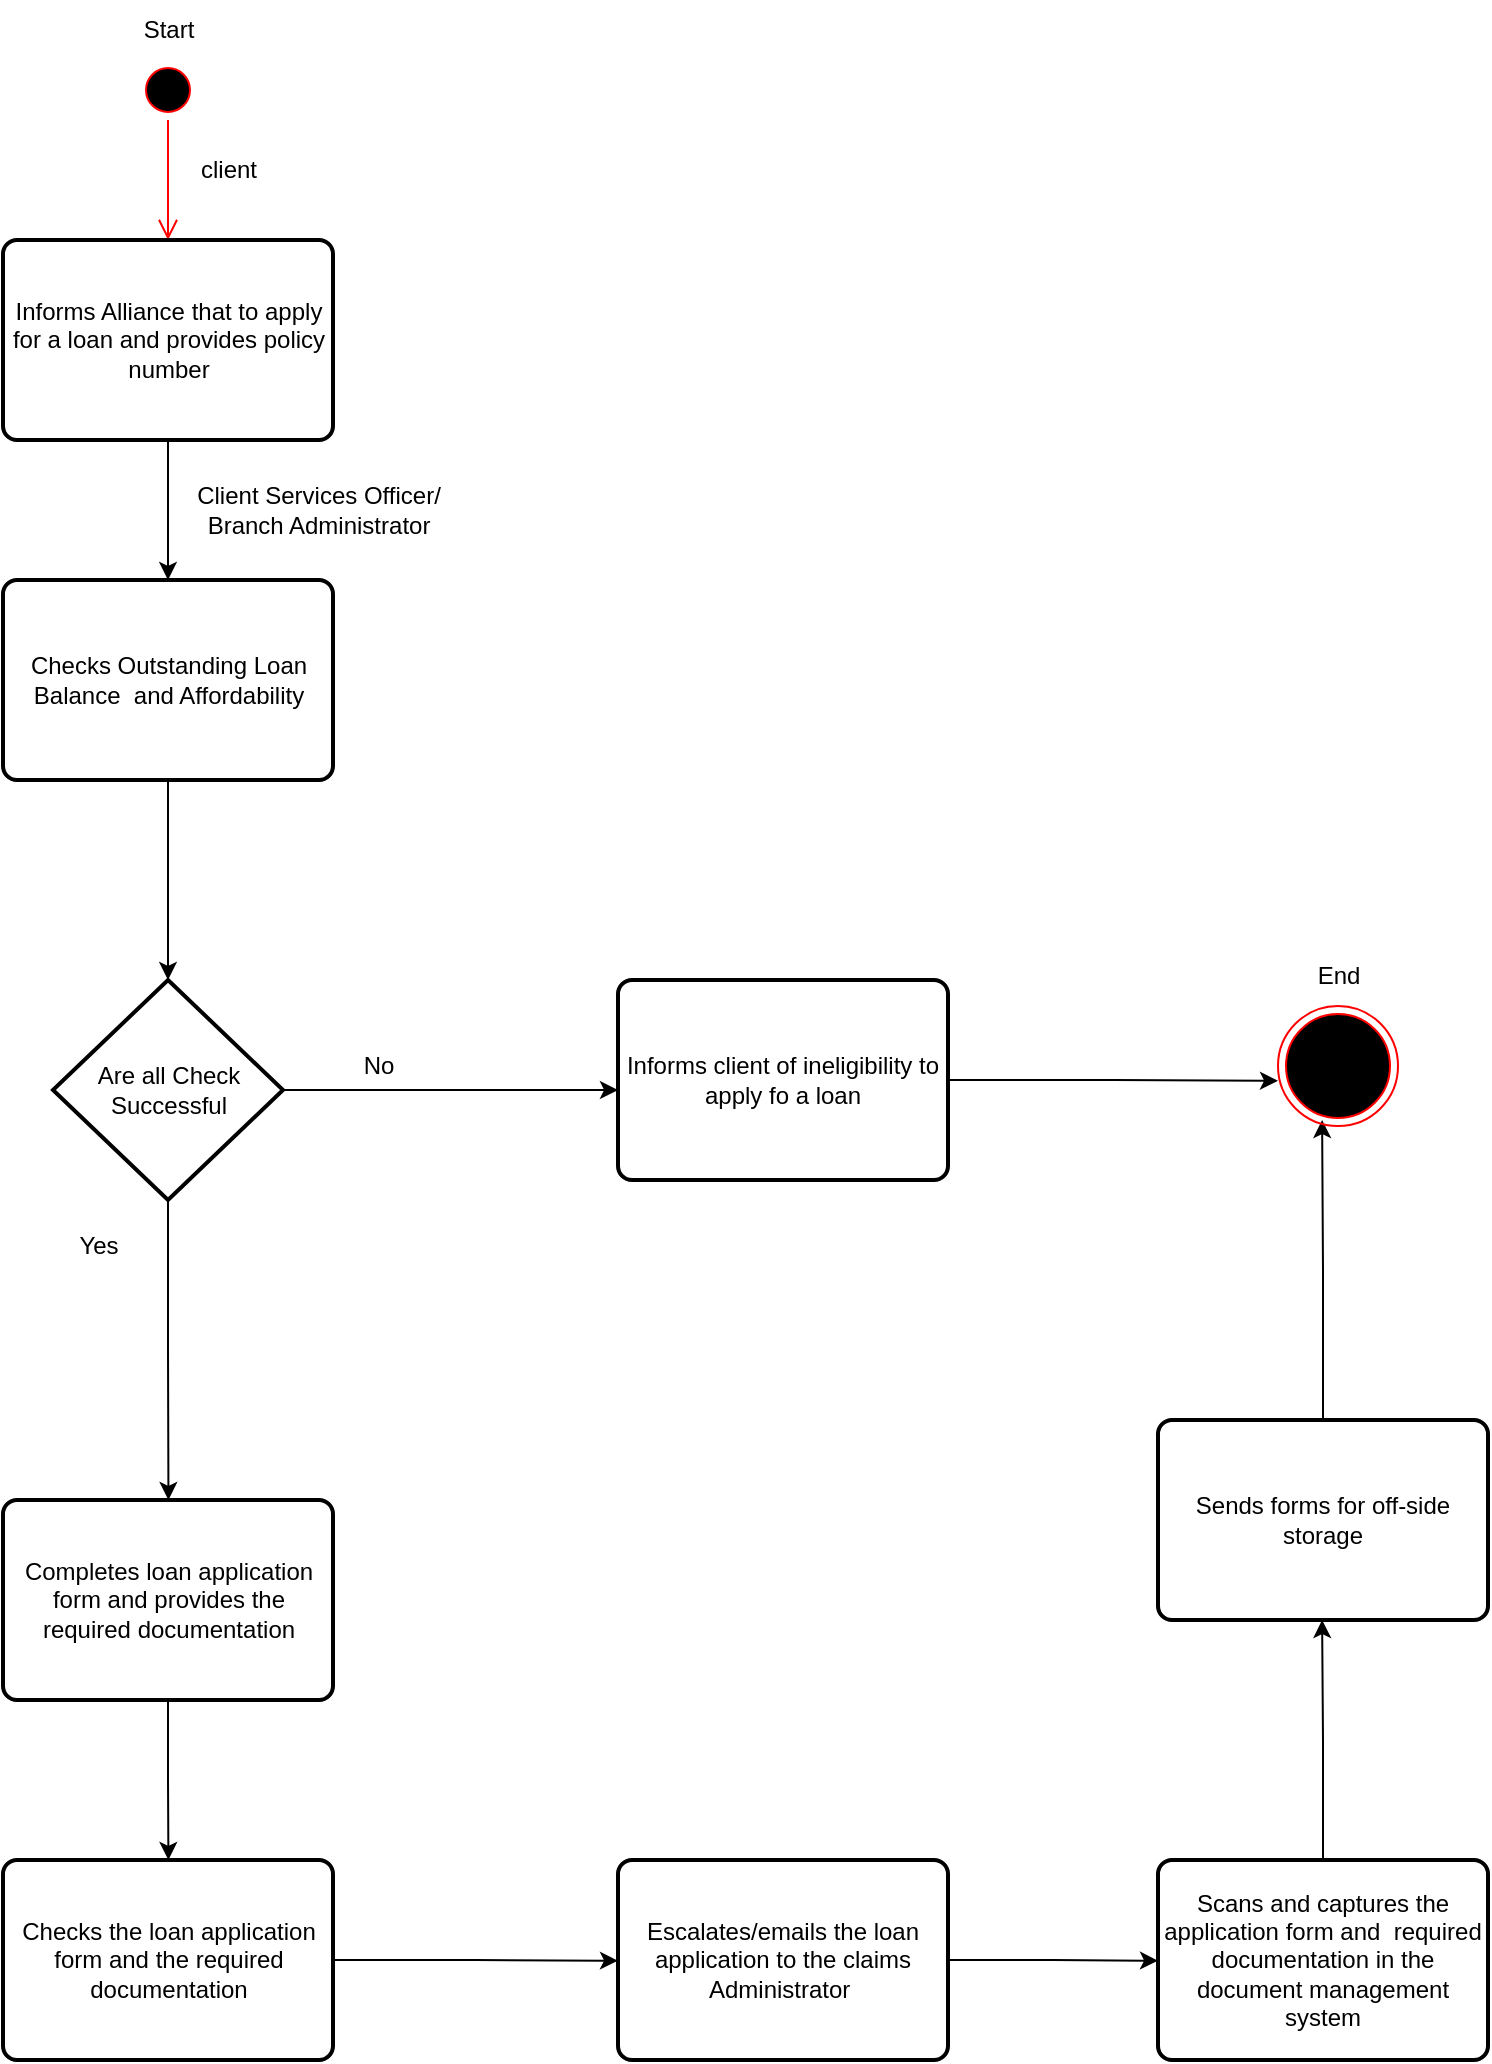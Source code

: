 <mxfile version="24.7.12">
  <diagram name="Page-1" id="4up6E8fk-rW87Etry3SX">
    <mxGraphModel dx="1509" dy="777" grid="1" gridSize="10" guides="1" tooltips="1" connect="1" arrows="1" fold="1" page="1" pageScale="1" pageWidth="3300" pageHeight="4681" math="0" shadow="0">
      <root>
        <mxCell id="0" />
        <mxCell id="1" parent="0" />
        <mxCell id="cUvGrPuTZkt3ut1KqYVi-1" value="" style="ellipse;html=1;shape=startState;fillColor=#000000;strokeColor=#ff0000;" vertex="1" parent="1">
          <mxGeometry x="740" y="100" width="30" height="30" as="geometry" />
        </mxCell>
        <mxCell id="cUvGrPuTZkt3ut1KqYVi-2" value="" style="edgeStyle=orthogonalEdgeStyle;html=1;verticalAlign=bottom;endArrow=open;endSize=8;strokeColor=#ff0000;rounded=0;" edge="1" source="cUvGrPuTZkt3ut1KqYVi-1" parent="1">
          <mxGeometry relative="1" as="geometry">
            <mxPoint x="755" y="190" as="targetPoint" />
          </mxGeometry>
        </mxCell>
        <mxCell id="cUvGrPuTZkt3ut1KqYVi-3" value="Start" style="text;html=1;align=center;verticalAlign=middle;resizable=0;points=[];autosize=1;strokeColor=none;fillColor=none;" vertex="1" parent="1">
          <mxGeometry x="730" y="70" width="50" height="30" as="geometry" />
        </mxCell>
        <mxCell id="cUvGrPuTZkt3ut1KqYVi-6" style="edgeStyle=orthogonalEdgeStyle;rounded=0;orthogonalLoop=1;jettySize=auto;html=1;exitX=0.5;exitY=1;exitDx=0;exitDy=0;" edge="1" parent="1" source="cUvGrPuTZkt3ut1KqYVi-4">
          <mxGeometry relative="1" as="geometry">
            <mxPoint x="755" y="360" as="targetPoint" />
          </mxGeometry>
        </mxCell>
        <mxCell id="cUvGrPuTZkt3ut1KqYVi-4" value="Informs Alliance that to apply for a loan and provides policy number" style="rounded=1;whiteSpace=wrap;html=1;absoluteArcSize=1;arcSize=14;strokeWidth=2;" vertex="1" parent="1">
          <mxGeometry x="672.5" y="190" width="165" height="100" as="geometry" />
        </mxCell>
        <mxCell id="cUvGrPuTZkt3ut1KqYVi-5" value="client" style="text;html=1;align=center;verticalAlign=middle;resizable=0;points=[];autosize=1;strokeColor=none;fillColor=none;" vertex="1" parent="1">
          <mxGeometry x="760" y="140" width="50" height="30" as="geometry" />
        </mxCell>
        <mxCell id="cUvGrPuTZkt3ut1KqYVi-7" value="Client Services Officer/&lt;br&gt;Branch Administrator" style="text;html=1;align=center;verticalAlign=middle;resizable=0;points=[];autosize=1;strokeColor=none;fillColor=none;" vertex="1" parent="1">
          <mxGeometry x="755" y="305" width="150" height="40" as="geometry" />
        </mxCell>
        <mxCell id="cUvGrPuTZkt3ut1KqYVi-9" style="edgeStyle=orthogonalEdgeStyle;rounded=0;orthogonalLoop=1;jettySize=auto;html=1;exitX=0.5;exitY=1;exitDx=0;exitDy=0;" edge="1" parent="1" source="cUvGrPuTZkt3ut1KqYVi-8">
          <mxGeometry relative="1" as="geometry">
            <mxPoint x="755" y="560" as="targetPoint" />
          </mxGeometry>
        </mxCell>
        <mxCell id="cUvGrPuTZkt3ut1KqYVi-8" value="Checks Outstanding Loan Balance&amp;nbsp; and Affordability" style="rounded=1;whiteSpace=wrap;html=1;absoluteArcSize=1;arcSize=14;strokeWidth=2;" vertex="1" parent="1">
          <mxGeometry x="672.5" y="360" width="165" height="100" as="geometry" />
        </mxCell>
        <mxCell id="cUvGrPuTZkt3ut1KqYVi-11" style="edgeStyle=orthogonalEdgeStyle;rounded=0;orthogonalLoop=1;jettySize=auto;html=1;exitX=1;exitY=0.5;exitDx=0;exitDy=0;exitPerimeter=0;" edge="1" parent="1" source="cUvGrPuTZkt3ut1KqYVi-10">
          <mxGeometry relative="1" as="geometry">
            <mxPoint x="980" y="615" as="targetPoint" />
          </mxGeometry>
        </mxCell>
        <mxCell id="cUvGrPuTZkt3ut1KqYVi-12" style="edgeStyle=orthogonalEdgeStyle;rounded=0;orthogonalLoop=1;jettySize=auto;html=1;exitX=0.5;exitY=1;exitDx=0;exitDy=0;exitPerimeter=0;" edge="1" parent="1" source="cUvGrPuTZkt3ut1KqYVi-10">
          <mxGeometry relative="1" as="geometry">
            <mxPoint x="755.222" y="820" as="targetPoint" />
          </mxGeometry>
        </mxCell>
        <mxCell id="cUvGrPuTZkt3ut1KqYVi-10" value="Are all Check Successful" style="strokeWidth=2;html=1;shape=mxgraph.flowchart.decision;whiteSpace=wrap;" vertex="1" parent="1">
          <mxGeometry x="697.5" y="560" width="115" height="110" as="geometry" />
        </mxCell>
        <mxCell id="cUvGrPuTZkt3ut1KqYVi-13" value="Yes" style="text;html=1;align=center;verticalAlign=middle;resizable=0;points=[];autosize=1;strokeColor=none;fillColor=none;" vertex="1" parent="1">
          <mxGeometry x="700" y="678" width="40" height="30" as="geometry" />
        </mxCell>
        <mxCell id="cUvGrPuTZkt3ut1KqYVi-14" value="No" style="text;html=1;align=center;verticalAlign=middle;resizable=0;points=[];autosize=1;strokeColor=none;fillColor=none;" vertex="1" parent="1">
          <mxGeometry x="840" y="588" width="40" height="30" as="geometry" />
        </mxCell>
        <mxCell id="cUvGrPuTZkt3ut1KqYVi-27" style="edgeStyle=orthogonalEdgeStyle;rounded=0;orthogonalLoop=1;jettySize=auto;html=1;exitX=1;exitY=0.5;exitDx=0;exitDy=0;" edge="1" parent="1" source="cUvGrPuTZkt3ut1KqYVi-15">
          <mxGeometry relative="1" as="geometry">
            <mxPoint x="1310" y="610.368" as="targetPoint" />
          </mxGeometry>
        </mxCell>
        <mxCell id="cUvGrPuTZkt3ut1KqYVi-15" value="Informs client of ineligibility to apply fo a loan" style="rounded=1;whiteSpace=wrap;html=1;absoluteArcSize=1;arcSize=14;strokeWidth=2;" vertex="1" parent="1">
          <mxGeometry x="980" y="560" width="165" height="100" as="geometry" />
        </mxCell>
        <mxCell id="cUvGrPuTZkt3ut1KqYVi-18" style="edgeStyle=orthogonalEdgeStyle;rounded=0;orthogonalLoop=1;jettySize=auto;html=1;exitX=0.5;exitY=1;exitDx=0;exitDy=0;" edge="1" parent="1" source="cUvGrPuTZkt3ut1KqYVi-17">
          <mxGeometry relative="1" as="geometry">
            <mxPoint x="755.211" y="1000" as="targetPoint" />
          </mxGeometry>
        </mxCell>
        <mxCell id="cUvGrPuTZkt3ut1KqYVi-17" value="Completes loan application form and provides the required documentation" style="rounded=1;whiteSpace=wrap;html=1;absoluteArcSize=1;arcSize=14;strokeWidth=2;" vertex="1" parent="1">
          <mxGeometry x="672.5" y="820" width="165" height="100" as="geometry" />
        </mxCell>
        <mxCell id="cUvGrPuTZkt3ut1KqYVi-21" style="edgeStyle=orthogonalEdgeStyle;rounded=0;orthogonalLoop=1;jettySize=auto;html=1;exitX=1;exitY=0.5;exitDx=0;exitDy=0;" edge="1" parent="1" source="cUvGrPuTZkt3ut1KqYVi-19">
          <mxGeometry relative="1" as="geometry">
            <mxPoint x="980" y="1050.368" as="targetPoint" />
          </mxGeometry>
        </mxCell>
        <mxCell id="cUvGrPuTZkt3ut1KqYVi-19" value="Checks the loan application form and the required documentation" style="rounded=1;whiteSpace=wrap;html=1;absoluteArcSize=1;arcSize=14;strokeWidth=2;" vertex="1" parent="1">
          <mxGeometry x="672.5" y="1000" width="165" height="100" as="geometry" />
        </mxCell>
        <mxCell id="cUvGrPuTZkt3ut1KqYVi-22" style="edgeStyle=orthogonalEdgeStyle;rounded=0;orthogonalLoop=1;jettySize=auto;html=1;exitX=1;exitY=0.5;exitDx=0;exitDy=0;" edge="1" parent="1" source="cUvGrPuTZkt3ut1KqYVi-20">
          <mxGeometry relative="1" as="geometry">
            <mxPoint x="1250" y="1050.368" as="targetPoint" />
          </mxGeometry>
        </mxCell>
        <mxCell id="cUvGrPuTZkt3ut1KqYVi-20" value="Escalates/emails the loan application to the claims Administrator&amp;nbsp;" style="rounded=1;whiteSpace=wrap;html=1;absoluteArcSize=1;arcSize=14;strokeWidth=2;" vertex="1" parent="1">
          <mxGeometry x="980" y="1000" width="165" height="100" as="geometry" />
        </mxCell>
        <mxCell id="cUvGrPuTZkt3ut1KqYVi-24" style="edgeStyle=orthogonalEdgeStyle;rounded=0;orthogonalLoop=1;jettySize=auto;html=1;exitX=0.5;exitY=0;exitDx=0;exitDy=0;" edge="1" parent="1" source="cUvGrPuTZkt3ut1KqYVi-23">
          <mxGeometry relative="1" as="geometry">
            <mxPoint x="1332.053" y="880" as="targetPoint" />
          </mxGeometry>
        </mxCell>
        <mxCell id="cUvGrPuTZkt3ut1KqYVi-23" value="Scans and captures the application form and&amp;nbsp; required documentation in the document management system" style="rounded=1;whiteSpace=wrap;html=1;absoluteArcSize=1;arcSize=14;strokeWidth=2;" vertex="1" parent="1">
          <mxGeometry x="1250" y="1000" width="165" height="100" as="geometry" />
        </mxCell>
        <mxCell id="cUvGrPuTZkt3ut1KqYVi-26" style="edgeStyle=orthogonalEdgeStyle;rounded=0;orthogonalLoop=1;jettySize=auto;html=1;exitX=0.5;exitY=0;exitDx=0;exitDy=0;" edge="1" parent="1" source="cUvGrPuTZkt3ut1KqYVi-25">
          <mxGeometry relative="1" as="geometry">
            <mxPoint x="1332.053" y="630" as="targetPoint" />
          </mxGeometry>
        </mxCell>
        <mxCell id="cUvGrPuTZkt3ut1KqYVi-25" value="Sends forms for off-side storage" style="rounded=1;whiteSpace=wrap;html=1;absoluteArcSize=1;arcSize=14;strokeWidth=2;" vertex="1" parent="1">
          <mxGeometry x="1250" y="780" width="165" height="100" as="geometry" />
        </mxCell>
        <mxCell id="cUvGrPuTZkt3ut1KqYVi-28" value="" style="ellipse;html=1;shape=endState;fillColor=#000000;strokeColor=#ff0000;" vertex="1" parent="1">
          <mxGeometry x="1310" y="573" width="60" height="60" as="geometry" />
        </mxCell>
        <mxCell id="cUvGrPuTZkt3ut1KqYVi-29" value="End" style="text;html=1;align=center;verticalAlign=middle;resizable=0;points=[];autosize=1;strokeColor=none;fillColor=none;" vertex="1" parent="1">
          <mxGeometry x="1320" y="543" width="40" height="30" as="geometry" />
        </mxCell>
      </root>
    </mxGraphModel>
  </diagram>
</mxfile>
